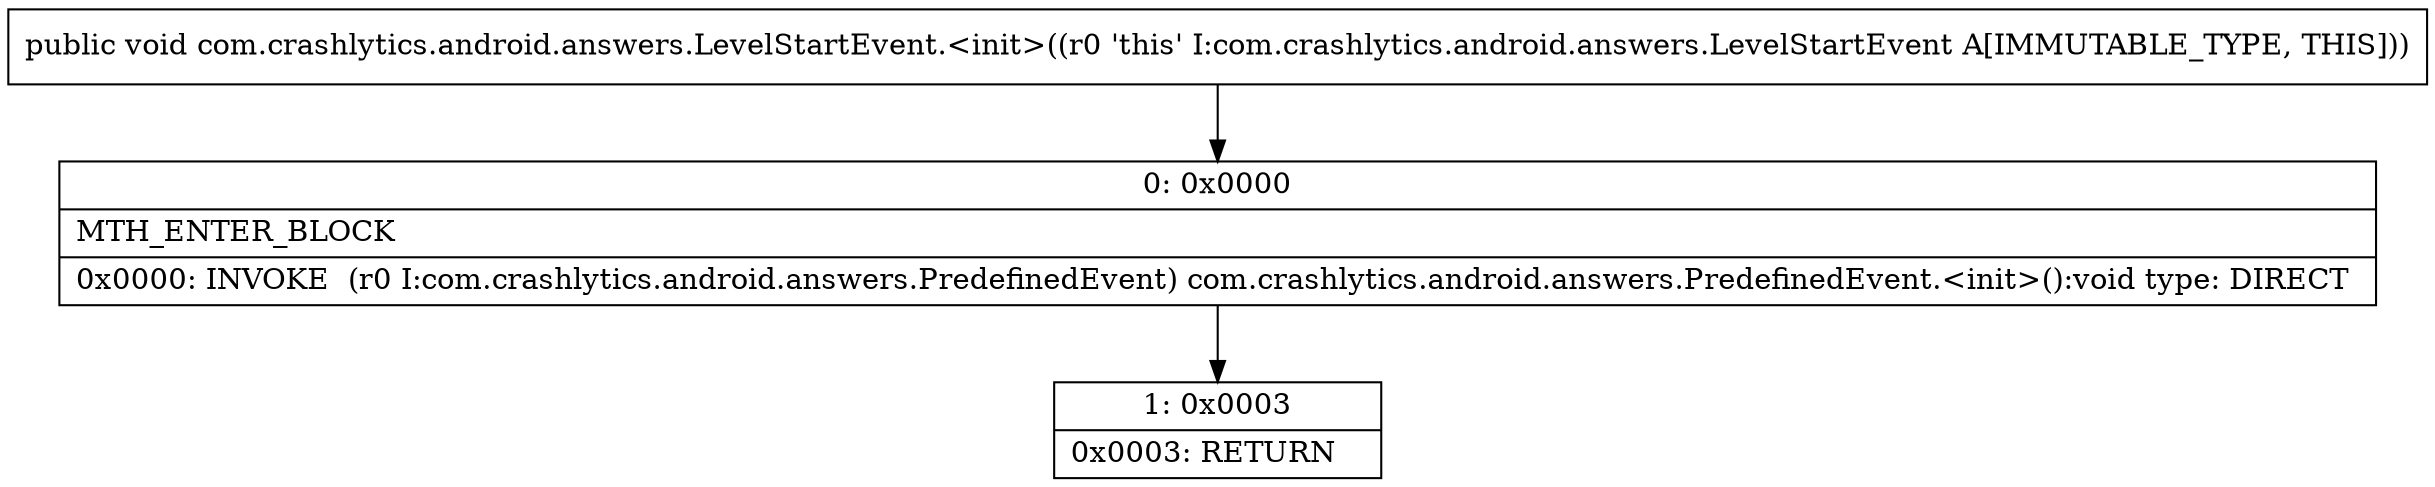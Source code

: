 digraph "CFG forcom.crashlytics.android.answers.LevelStartEvent.\<init\>()V" {
Node_0 [shape=record,label="{0\:\ 0x0000|MTH_ENTER_BLOCK\l|0x0000: INVOKE  (r0 I:com.crashlytics.android.answers.PredefinedEvent) com.crashlytics.android.answers.PredefinedEvent.\<init\>():void type: DIRECT \l}"];
Node_1 [shape=record,label="{1\:\ 0x0003|0x0003: RETURN   \l}"];
MethodNode[shape=record,label="{public void com.crashlytics.android.answers.LevelStartEvent.\<init\>((r0 'this' I:com.crashlytics.android.answers.LevelStartEvent A[IMMUTABLE_TYPE, THIS])) }"];
MethodNode -> Node_0;
Node_0 -> Node_1;
}

